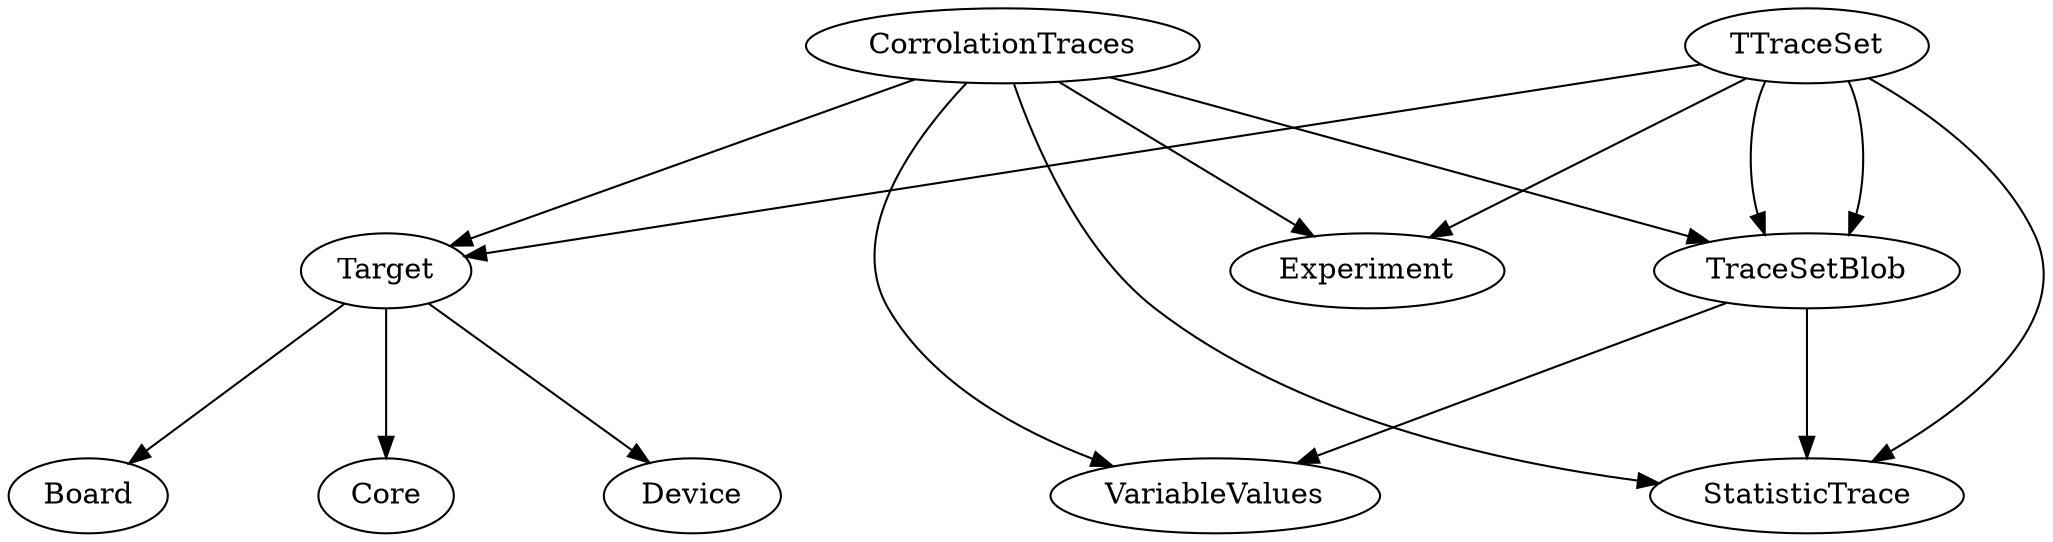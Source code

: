 
digraph G {

    nodesep=1
    ranksep=1

    Board               []
    Core                []
    Device              []
    CorrolationTraces   []
    Experiment          []
    StatisticTrace      []
    Target              []
    TraceSetBlob        []
    TTraceSet           []
    VariableValues      []

    Target -> Core
    Target -> Board
    Target -> Device

    TTraceSet -> Experiment
    TTraceSet -> Target
    TTraceSet -> TraceSetBlob
    TTraceSet -> TraceSetBlob
    TTraceSet -> StatisticTrace

    TraceSetBlob -> VariableValues
    TraceSetBlob -> StatisticTrace

    CorrolationTraces -> Experiment
    CorrolationTraces -> Target
    CorrolationTraces -> StatisticTrace
    CorrolationTraces -> VariableValues
    CorrolationTraces -> TraceSetBlob

}
